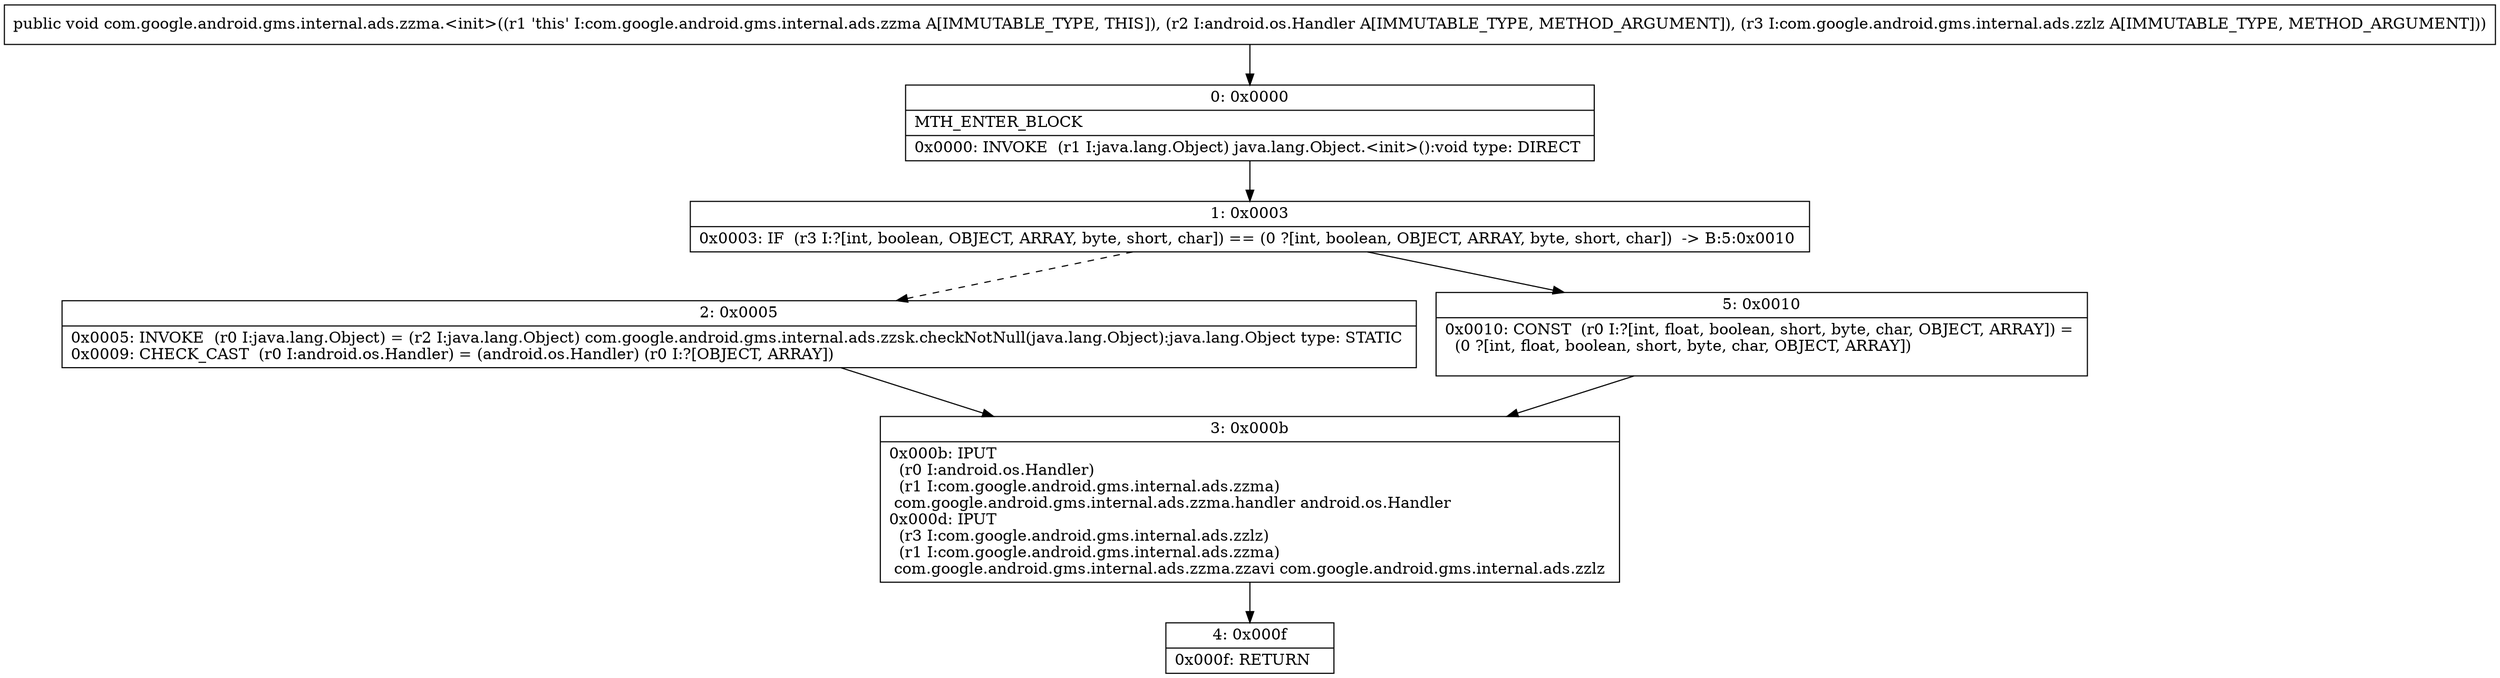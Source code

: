 digraph "CFG forcom.google.android.gms.internal.ads.zzma.\<init\>(Landroid\/os\/Handler;Lcom\/google\/android\/gms\/internal\/ads\/zzlz;)V" {
Node_0 [shape=record,label="{0\:\ 0x0000|MTH_ENTER_BLOCK\l|0x0000: INVOKE  (r1 I:java.lang.Object) java.lang.Object.\<init\>():void type: DIRECT \l}"];
Node_1 [shape=record,label="{1\:\ 0x0003|0x0003: IF  (r3 I:?[int, boolean, OBJECT, ARRAY, byte, short, char]) == (0 ?[int, boolean, OBJECT, ARRAY, byte, short, char])  \-\> B:5:0x0010 \l}"];
Node_2 [shape=record,label="{2\:\ 0x0005|0x0005: INVOKE  (r0 I:java.lang.Object) = (r2 I:java.lang.Object) com.google.android.gms.internal.ads.zzsk.checkNotNull(java.lang.Object):java.lang.Object type: STATIC \l0x0009: CHECK_CAST  (r0 I:android.os.Handler) = (android.os.Handler) (r0 I:?[OBJECT, ARRAY]) \l}"];
Node_3 [shape=record,label="{3\:\ 0x000b|0x000b: IPUT  \l  (r0 I:android.os.Handler)\l  (r1 I:com.google.android.gms.internal.ads.zzma)\l com.google.android.gms.internal.ads.zzma.handler android.os.Handler \l0x000d: IPUT  \l  (r3 I:com.google.android.gms.internal.ads.zzlz)\l  (r1 I:com.google.android.gms.internal.ads.zzma)\l com.google.android.gms.internal.ads.zzma.zzavi com.google.android.gms.internal.ads.zzlz \l}"];
Node_4 [shape=record,label="{4\:\ 0x000f|0x000f: RETURN   \l}"];
Node_5 [shape=record,label="{5\:\ 0x0010|0x0010: CONST  (r0 I:?[int, float, boolean, short, byte, char, OBJECT, ARRAY]) = \l  (0 ?[int, float, boolean, short, byte, char, OBJECT, ARRAY])\l \l}"];
MethodNode[shape=record,label="{public void com.google.android.gms.internal.ads.zzma.\<init\>((r1 'this' I:com.google.android.gms.internal.ads.zzma A[IMMUTABLE_TYPE, THIS]), (r2 I:android.os.Handler A[IMMUTABLE_TYPE, METHOD_ARGUMENT]), (r3 I:com.google.android.gms.internal.ads.zzlz A[IMMUTABLE_TYPE, METHOD_ARGUMENT])) }"];
MethodNode -> Node_0;
Node_0 -> Node_1;
Node_1 -> Node_2[style=dashed];
Node_1 -> Node_5;
Node_2 -> Node_3;
Node_3 -> Node_4;
Node_5 -> Node_3;
}

